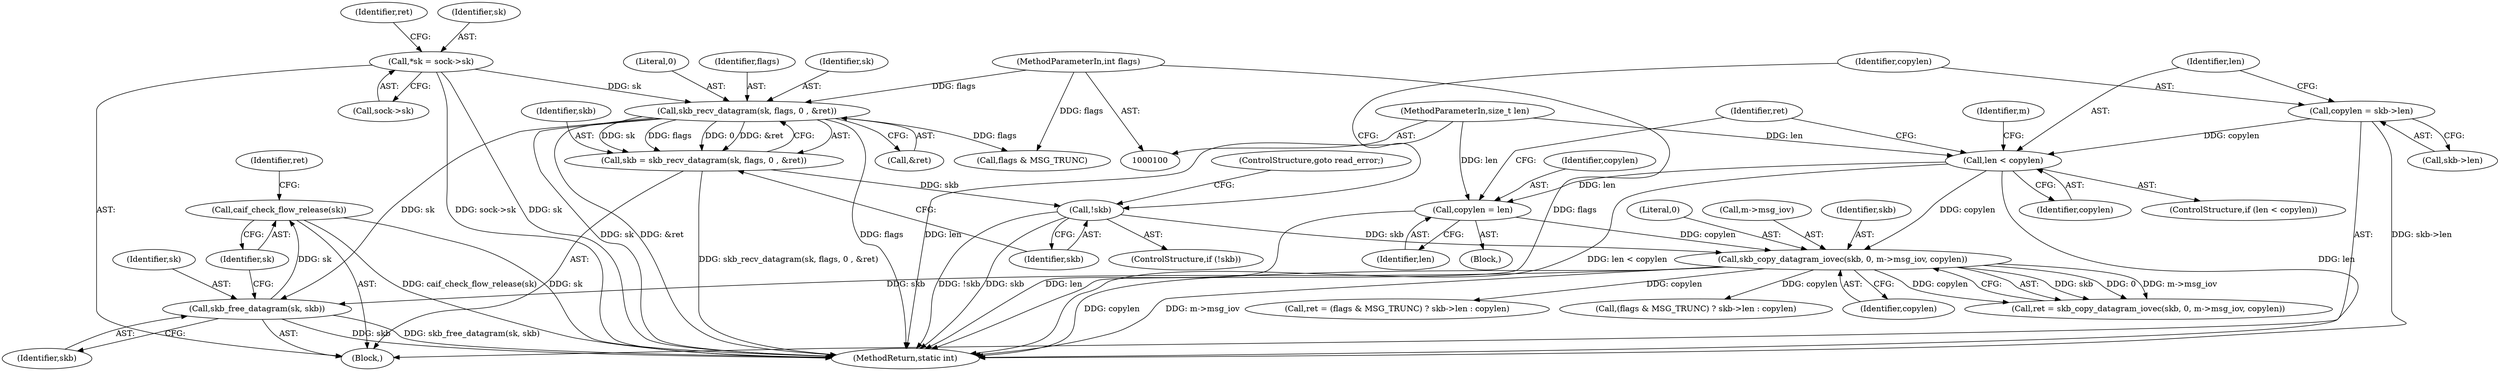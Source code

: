 digraph "0_linux_f3d3342602f8bcbf37d7c46641cb9bca7618eb1c_11@pointer" {
"1000183" [label="(Call,caif_check_flow_release(sk))"];
"1000180" [label="(Call,skb_free_datagram(sk, skb))"];
"1000129" [label="(Call,skb_recv_datagram(sk, flags, 0 , &ret))"];
"1000108" [label="(Call,*sk = sock->sk)"];
"1000105" [label="(MethodParameterIn,int flags)"];
"1000159" [label="(Call,skb_copy_datagram_iovec(skb, 0, m->msg_iov, copylen))"];
"1000136" [label="(Call,!skb)"];
"1000127" [label="(Call,skb = skb_recv_datagram(sk, flags, 0 , &ret))"];
"1000154" [label="(Call,copylen = len)"];
"1000145" [label="(Call,len < copylen)"];
"1000104" [label="(MethodParameterIn,size_t len)"];
"1000139" [label="(Call,copylen = skb->len)"];
"1000131" [label="(Identifier,flags)"];
"1000183" [label="(Call,caif_check_flow_release(sk))"];
"1000145" [label="(Call,len < copylen)"];
"1000169" [label="(Call,ret = (flags & MSG_TRUNC) ? skb->len : copylen)"];
"1000117" [label="(Identifier,ret)"];
"1000159" [label="(Call,skb_copy_datagram_iovec(skb, 0, m->msg_iov, copylen))"];
"1000137" [label="(Identifier,skb)"];
"1000104" [label="(MethodParameterIn,size_t len)"];
"1000151" [label="(Identifier,m)"];
"1000141" [label="(Call,skb->len)"];
"1000172" [label="(Call,flags & MSG_TRUNC)"];
"1000155" [label="(Identifier,copylen)"];
"1000106" [label="(Block,)"];
"1000156" [label="(Identifier,len)"];
"1000171" [label="(Call,(flags & MSG_TRUNC) ? skb->len : copylen)"];
"1000130" [label="(Identifier,sk)"];
"1000162" [label="(Call,m->msg_iov)"];
"1000190" [label="(MethodReturn,static int)"];
"1000136" [label="(Call,!skb)"];
"1000140" [label="(Identifier,copylen)"];
"1000132" [label="(Literal,0)"];
"1000160" [label="(Identifier,skb)"];
"1000181" [label="(Identifier,sk)"];
"1000127" [label="(Call,skb = skb_recv_datagram(sk, flags, 0 , &ret))"];
"1000165" [label="(Identifier,copylen)"];
"1000128" [label="(Identifier,skb)"];
"1000135" [label="(ControlStructure,if (!skb))"];
"1000110" [label="(Call,sock->sk)"];
"1000158" [label="(Identifier,ret)"];
"1000154" [label="(Call,copylen = len)"];
"1000109" [label="(Identifier,sk)"];
"1000157" [label="(Call,ret = skb_copy_datagram_iovec(skb, 0, m->msg_iov, copylen))"];
"1000105" [label="(MethodParameterIn,int flags)"];
"1000139" [label="(Call,copylen = skb->len)"];
"1000133" [label="(Call,&ret)"];
"1000147" [label="(Identifier,copylen)"];
"1000144" [label="(ControlStructure,if (len < copylen))"];
"1000186" [label="(Identifier,ret)"];
"1000180" [label="(Call,skb_free_datagram(sk, skb))"];
"1000146" [label="(Identifier,len)"];
"1000108" [label="(Call,*sk = sock->sk)"];
"1000161" [label="(Literal,0)"];
"1000148" [label="(Block,)"];
"1000129" [label="(Call,skb_recv_datagram(sk, flags, 0 , &ret))"];
"1000182" [label="(Identifier,skb)"];
"1000138" [label="(ControlStructure,goto read_error;)"];
"1000184" [label="(Identifier,sk)"];
"1000183" -> "1000106"  [label="AST: "];
"1000183" -> "1000184"  [label="CFG: "];
"1000184" -> "1000183"  [label="AST: "];
"1000186" -> "1000183"  [label="CFG: "];
"1000183" -> "1000190"  [label="DDG: sk"];
"1000183" -> "1000190"  [label="DDG: caif_check_flow_release(sk)"];
"1000180" -> "1000183"  [label="DDG: sk"];
"1000180" -> "1000106"  [label="AST: "];
"1000180" -> "1000182"  [label="CFG: "];
"1000181" -> "1000180"  [label="AST: "];
"1000182" -> "1000180"  [label="AST: "];
"1000184" -> "1000180"  [label="CFG: "];
"1000180" -> "1000190"  [label="DDG: skb"];
"1000180" -> "1000190"  [label="DDG: skb_free_datagram(sk, skb)"];
"1000129" -> "1000180"  [label="DDG: sk"];
"1000159" -> "1000180"  [label="DDG: skb"];
"1000129" -> "1000127"  [label="AST: "];
"1000129" -> "1000133"  [label="CFG: "];
"1000130" -> "1000129"  [label="AST: "];
"1000131" -> "1000129"  [label="AST: "];
"1000132" -> "1000129"  [label="AST: "];
"1000133" -> "1000129"  [label="AST: "];
"1000127" -> "1000129"  [label="CFG: "];
"1000129" -> "1000190"  [label="DDG: sk"];
"1000129" -> "1000190"  [label="DDG: &ret"];
"1000129" -> "1000190"  [label="DDG: flags"];
"1000129" -> "1000127"  [label="DDG: sk"];
"1000129" -> "1000127"  [label="DDG: flags"];
"1000129" -> "1000127"  [label="DDG: 0"];
"1000129" -> "1000127"  [label="DDG: &ret"];
"1000108" -> "1000129"  [label="DDG: sk"];
"1000105" -> "1000129"  [label="DDG: flags"];
"1000129" -> "1000172"  [label="DDG: flags"];
"1000108" -> "1000106"  [label="AST: "];
"1000108" -> "1000110"  [label="CFG: "];
"1000109" -> "1000108"  [label="AST: "];
"1000110" -> "1000108"  [label="AST: "];
"1000117" -> "1000108"  [label="CFG: "];
"1000108" -> "1000190"  [label="DDG: sock->sk"];
"1000108" -> "1000190"  [label="DDG: sk"];
"1000105" -> "1000100"  [label="AST: "];
"1000105" -> "1000190"  [label="DDG: flags"];
"1000105" -> "1000172"  [label="DDG: flags"];
"1000159" -> "1000157"  [label="AST: "];
"1000159" -> "1000165"  [label="CFG: "];
"1000160" -> "1000159"  [label="AST: "];
"1000161" -> "1000159"  [label="AST: "];
"1000162" -> "1000159"  [label="AST: "];
"1000165" -> "1000159"  [label="AST: "];
"1000157" -> "1000159"  [label="CFG: "];
"1000159" -> "1000190"  [label="DDG: m->msg_iov"];
"1000159" -> "1000190"  [label="DDG: copylen"];
"1000159" -> "1000157"  [label="DDG: skb"];
"1000159" -> "1000157"  [label="DDG: 0"];
"1000159" -> "1000157"  [label="DDG: m->msg_iov"];
"1000159" -> "1000157"  [label="DDG: copylen"];
"1000136" -> "1000159"  [label="DDG: skb"];
"1000154" -> "1000159"  [label="DDG: copylen"];
"1000145" -> "1000159"  [label="DDG: copylen"];
"1000159" -> "1000169"  [label="DDG: copylen"];
"1000159" -> "1000171"  [label="DDG: copylen"];
"1000136" -> "1000135"  [label="AST: "];
"1000136" -> "1000137"  [label="CFG: "];
"1000137" -> "1000136"  [label="AST: "];
"1000138" -> "1000136"  [label="CFG: "];
"1000140" -> "1000136"  [label="CFG: "];
"1000136" -> "1000190"  [label="DDG: !skb"];
"1000136" -> "1000190"  [label="DDG: skb"];
"1000127" -> "1000136"  [label="DDG: skb"];
"1000127" -> "1000106"  [label="AST: "];
"1000128" -> "1000127"  [label="AST: "];
"1000137" -> "1000127"  [label="CFG: "];
"1000127" -> "1000190"  [label="DDG: skb_recv_datagram(sk, flags, 0 , &ret)"];
"1000154" -> "1000148"  [label="AST: "];
"1000154" -> "1000156"  [label="CFG: "];
"1000155" -> "1000154"  [label="AST: "];
"1000156" -> "1000154"  [label="AST: "];
"1000158" -> "1000154"  [label="CFG: "];
"1000154" -> "1000190"  [label="DDG: len"];
"1000145" -> "1000154"  [label="DDG: len"];
"1000104" -> "1000154"  [label="DDG: len"];
"1000145" -> "1000144"  [label="AST: "];
"1000145" -> "1000147"  [label="CFG: "];
"1000146" -> "1000145"  [label="AST: "];
"1000147" -> "1000145"  [label="AST: "];
"1000151" -> "1000145"  [label="CFG: "];
"1000158" -> "1000145"  [label="CFG: "];
"1000145" -> "1000190"  [label="DDG: len < copylen"];
"1000145" -> "1000190"  [label="DDG: len"];
"1000104" -> "1000145"  [label="DDG: len"];
"1000139" -> "1000145"  [label="DDG: copylen"];
"1000104" -> "1000100"  [label="AST: "];
"1000104" -> "1000190"  [label="DDG: len"];
"1000139" -> "1000106"  [label="AST: "];
"1000139" -> "1000141"  [label="CFG: "];
"1000140" -> "1000139"  [label="AST: "];
"1000141" -> "1000139"  [label="AST: "];
"1000146" -> "1000139"  [label="CFG: "];
"1000139" -> "1000190"  [label="DDG: skb->len"];
}
